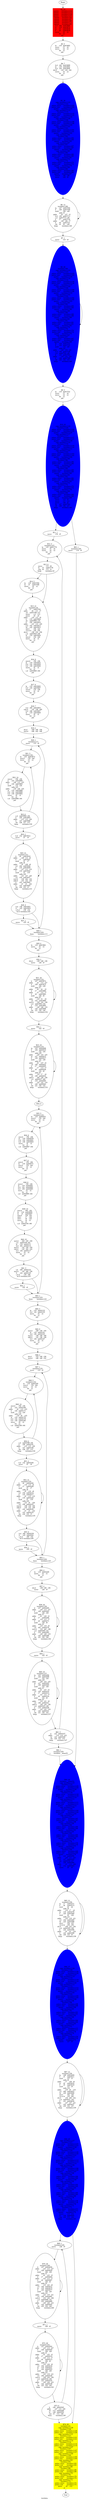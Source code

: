 digraph G{
	label = "testdata"	style = "dashed";
	color = purple;
	Node0 [label = "Begin"];
	Node0 -> {Node2 }
	Node1 [label = "End"];
	Node1 -> {}
	Node2 [label = "B2_16\nspawn	testdata.L122\nspawn	testdata.L115\nspawn	testdata.L108\nspawn	testdata.L101\nspawn	testdata.L94\nspawn	testdata.L87\nspawn	testdata.L80\nspawn	testdata.L73\nspawn	testdata.L66\nli.d	r44	nd#3669	\nla	r19	nd#3672	\nla	r5	nd#3674	\nli	r6	nd#3676	\nmove	r4	r2	\nfst	r2	\njalr	\n"];
	Node2 -> {Node3 }
	Node3 [label = "B3_5\nla	r19	nd#3682	\nmove	r5	r0	\nmove	r4	r2	\nfst	r2	\njalr	\n"];
	Node3 -> {Node4 }
	Node4 [label = "B4_7\nli.d	r42	nd#3689	\nla	r19	nd#3692	\nli.d	r34	nd#3694	\ndiv.d	r32	r34	r42	\nmove	r4	r2	\nfst	r2	\njalr	\n"];
	Node4 -> {Node5 }
	Node5 [label = "B5_38\ncqip	testdata.L122\ntestdata.L122:\npslice_entry	testdata.L122\npslice_exit	testdata.L122\nspawn	testdata.L123\ncqip	testdata.L115\ntestdata.L115:\npslice_entry	testdata.L115\npslice_exit	testdata.L115\nspawn	testdata.L116\ncqip	testdata.L108\ntestdata.L108:\npslice_entry	testdata.L108\npslice_exit	testdata.L108\nspawn	testdata.L109\ncqip	testdata.L101\ntestdata.L101:\npslice_entry	testdata.L101\npslice_exit	testdata.L101\nspawn	testdata.L102\ncqip	testdata.L94\ntestdata.L94:\npslice_entry	testdata.L94\npslice_exit	testdata.L94\nspawn	testdata.L95\ncqip	testdata.L87\ntestdata.L87:\npslice_entry	testdata.L87\npslice_exit	testdata.L87\nspawn	testdata.L88\ncqip	testdata.L80\ntestdata.L80:\npslice_entry	testdata.L80\npslice_exit	testdata.L80\nspawn	testdata.L81\ncqip	testdata.L73\ntestdata.L73:\npslice_entry	testdata.L73\npslice_exit	testdata.L73\nspawn	testdata.L74\ncqip	testdata.L66\ntestdata.L66:\npslice_entry	testdata.L66\npslice_exit	testdata.L66\nspawn	testdata.L67\nmov.d	r40	r36	\nmove	r26	r0	\n"];
	Node5 -> {Node6 }
	Node6 [label = "B6_12\ntestdata.L48:\nla	r27	nd#3706	\nli	r28	nd#3708	\nmult	r26	r28	\nmflo	r5	\naddu	r6	r27	r5	\nli.d	r36	nd#3713	\ns.d	nd#3715	r36	\nli	r7	nd#3718	\naddu	r26	r26	r7	\nli	r8	nd#3721	\nsle	r9	r8	r26	\nbeqz	testdata.L48\n"];
	Node6 -> {Node7 Node6 }
	Node7 [label = "B7_1\nmove	r10	r0	\n"];
	Node7 -> {Node8 }
	Node8 [label = "B8_48\ntestdata.L49:\ncqip	testdata.L123\ntestdata.L123:\npslice_entry	testdata.L123\npslice_exit	testdata.L123\nspawn	testdata.L124\ncqip	testdata.L116\ntestdata.L116:\npslice_entry	testdata.L116\npslice_exit	testdata.L116\nspawn	testdata.L117\ncqip	testdata.L109\ntestdata.L109:\npslice_entry	testdata.L109\npslice_exit	testdata.L109\nspawn	testdata.L110\ncqip	testdata.L102\ntestdata.L102:\npslice_entry	testdata.L102\npslice_exit	testdata.L102\nspawn	testdata.L103\ncqip	testdata.L95\ntestdata.L95:\npslice_entry	testdata.L95\npslice_exit	testdata.L95\nspawn	testdata.L96\ncqip	testdata.L88\ntestdata.L88:\npslice_entry	testdata.L88\npslice_exit	testdata.L88\nspawn	testdata.L89\ncqip	testdata.L81\ntestdata.L81:\npslice_entry	testdata.L81\npslice_exit	testdata.L81\nspawn	testdata.L82\ncqip	testdata.L74\ntestdata.L74:\npslice_entry	testdata.L74\npslice_exit	testdata.L74\nspawn	testdata.L75\ncqip	testdata.L67\ntestdata.L67:\npslice_entry	testdata.L67\npslice_exit	testdata.L67\nspawn	testdata.L68\nla	r19	nd#3731	\nli	r20	nd#3733	\nmult	r10	r20	\nmflo	r21	\naddu	r22	r19	r21	\nli.d	r38	nd#3738	\ns.d	nd#3740	r38	\nli	r23	nd#3743	\naddu	r10	r10	r23	\nli	r24	nd#3746	\nsle	r25	r24	r10	\nbeqz	testdata.L49\n"];
	Node8 -> {Node9 Node8 }
	Node9 [label = "B9_5\nla	r19	nd#3752	\nmove	r5	r0	\nmove	r4	r2	\nfst	r2	\njalr	\n"];
	Node9 -> {Node10 }
	Node10 [label = "B10_42\ncqip	testdata.L124\ntestdata.L124:\npslice_entry	testdata.L124\npslice_exit	testdata.L124\nspawn	testdata.L125\ncqip	testdata.L117\ntestdata.L117:\npslice_entry	testdata.L117\npslice_exit	testdata.L117\nspawn	testdata.L118\ncqip	testdata.L110\ntestdata.L110:\npslice_entry	testdata.L110\npslice_exit	testdata.L110\nspawn	testdata.L111\ncqip	testdata.L103\ntestdata.L103:\npslice_entry	testdata.L103\npslice_exit	testdata.L103\nspawn	testdata.L104\ncqip	testdata.L96\ntestdata.L96:\npslice_entry	testdata.L96\npslice_exit	testdata.L96\nspawn	testdata.L97\ncqip	testdata.L89\ntestdata.L89:\npslice_entry	testdata.L89\npslice_exit	testdata.L89\nspawn	testdata.L90\ncqip	testdata.L82\ntestdata.L82:\npslice_entry	testdata.L82\npslice_exit	testdata.L82\nspawn	testdata.L83\ncqip	testdata.L75\ntestdata.L75:\npslice_entry	testdata.L75\npslice_exit	testdata.L75\nspawn	testdata.L76\ncqip	testdata.L68\ntestdata.L68:\npslice_entry	testdata.L68\npslice_exit	testdata.L68\nspawn	testdata.L69\nmove	r12	r9	\nmove	r11	r12	\nmove	r26	r0	\nlw	r27	nd#3763	\nslt	r28	r26	r27	\nbeqz	testdata.L46\n"];
	Node10 -> {Node11 Node63 }
	Node11 [label = "B11_1\nmove	r14	r0	\n"];
	Node11 -> {Node12 }
	Node12 [label = "B12_5\ntestdata.L47:\nla	r19	nd#3770	\nmove	r5	r0	\nmove	r4	r2	\nfst	r2	\njalr	\n"];
	Node12 -> {Node13 }
	Node13 [label = "B13_4\nmove	r13	r9	\nla	r5	nd#3778	\nseq	r6	r13	r5	\nbeqz	testdata.L8\n"];
	Node13 -> {Node14 Node15 }
	Node14 [label = "B14_5\nla	r19	nd#3784	\nla	r5	nd#3786	\nmove	r4	r2	\nfst	r2	\njalr	\n"];
	Node14 -> {Node15 }
	Node15 [label = "B15_21\ntestdata.L8:\nli	r7	nd#3793	\naddu	r8	r11	r7	\nsw	nd#3796	r13	\nmove	r11	r13	\nmove	r9	r0	\naddu	r10	r13	r9	\nli	r19	nd#3804	\nsh	nd#3806	r19	\nli	r20	nd#3810	\naddu	r21	r13	r20	\nli.d	r52	nd#3813	\nlw	r22	nd#3815	\nmtc1	r54	r22	\ncvt.d.w	r56	r54	\ndiv.d	r58	r52	r56	\ns.d	nd#3820	r58	\nla	r19	nd#3824	\nmov.d	r32	r44	\nmove	r4	r2	\nfst	r2	\njalr	\n"];
	Node15 -> {Node16 }
	Node16 [label = "B16_8\nmov.d	r44	r36	\nla	r19	nd#3832	\nli.d	r32	nd#3834	\nli.d	r34	nd#3836	\nmove	r4	r2	\nfst	r2	\ns.d	nd#3840	r44	\njalr	\n"];
	Node16 -> {Node17 }
	Node17 [label = "B17_6\nla	r19	nd#3845	\nli.d	r34	nd#3847	\nmov.d	r32	r36	\nmove	r4	r2	\nfst	r2	\njalr	\n"];
	Node17 -> {Node18 }
	Node18 [label = "B18_7\nli.d	r60	nd#3853	\nsub.d	r32	r36	r60	\nli.d	r46	nd#3857	\nla	r19	nd#3859	\nmove	r4	r2	\nfst	r2	\njalr	\n"];
	Node18 -> {Node19 }
	Node19 [label = "B19_2\ndiv.d	r48	r46	r36	\nmul.d	r46	r42	r48	\n"];
	Node19 -> {Node20 }
	Node20 [label = "B20_1\ntestdata.L11:\nmove	r15	r0	\n"];
	Node20 -> {Node21 }
	Node21 [label = "B21_5\ntestdata.L50:\nla	r19	nd#3872	\nmov.d	r32	r44	\nmove	r4	r2	\nfst	r2	\njalr	\n"];
	Node21 -> {Node22 }
	Node22 [label = "B22_14\nmov.d	r44	r36	\nli	r23	nd#3880	\naddu	r26	r13	r23	\nli	r24	nd#3883	\nmult	r15	r24	\nmflo	r25	\naddu	r16	r26	r25	\nla	r19	nd#3888	\nli.d	r32	nd#3890	\nli.d	r34	nd#3892	\nmove	r4	r2	\nfst	r2	\ns.d	nd#3896	r44	\njalr	\n"];
	Node22 -> {Node23 }
	Node23 [label = "B23_6\ns.d	nd#3900	r36	\nli	r26	nd#3903	\naddu	r15	r15	r26	\nli	r27	nd#3906	\nsle	r28	r27	r15	\nbeqz	testdata.L50\n"];
	Node23 -> {Node24 Node21 }
	Node24 [label = "B24_2\nli.d	r32	nd#3912	\nmove	r5	r0	\n"];
	Node24 -> {Node25 }
	Node25 [label = "B25_21\ntestdata.L51:\nli	r6	nd#3918	\naddu	r28	r13	r6	\nli	r7	nd#3921	\nmult	r5	r7	\nmflo	r8	\naddu	r9	r28	r8	\nl.d	r62	nd#3926	\nli	r10	nd#3929	\naddu	r27	r13	r10	\nli	r19	nd#3932	\nmult	r5	r19	\nmflo	r20	\naddu	r21	r27	r20	\nl.d	r34	nd#3937	\nmul.d	r34	r62	r34	\nadd.d	r32	r32	r34	\nli	r22	nd#3942	\naddu	r5	r5	r22	\nli	r23	nd#3945	\nsle	r24	r23	r5	\nbeqz	testdata.L51\n"];
	Node25 -> {Node26 Node25 }
	Node26 [label = "B26_4\nli.d	r36	nd#3951	\nli	r25	nd#3953	\nc.lt.d	r36	r32	\nbc1t	testdata.L62\n"];
	Node26 -> {Node27 Node28 }
	Node27 [label = "B27_1\nmove	r25	r0	\n"];
	Node27 -> {Node28 }
	Node28 [label = "B28_1\ntestdata.L62:\nbnez	testdata.L11\n"];
	Node28 -> {Node29 Node20 }
	Node29 [label = "B29_4\nla	r19	nd#3961	\nmove	r4	r2	\nfst	r2	\njalr	\n"];
	Node29 -> {Node30 }
	Node30 [label = "B30_2\ndiv.d	r38	r46	r36	\nmove	r26	r0	\n"];
	Node30 -> {Node31 }
	Node31 [label = "B31_20\ntestdata.L52:\nli	r27	nd#3972	\naddu	r6	r13	r27	\nli	r28	nd#3975	\nmult	r26	r28	\nmflo	r5	\naddu	r6	r6	r5	\nli	r7	nd#3980	\naddu	r5	r13	r7	\nli	r8	nd#3983	\nmult	r26	r8	\nmflo	r9	\naddu	r10	r5	r9	\nl.d	r52	nd#3988	\nmul.d	r54	r52	r38	\ns.d	nd#3992	r54	\nli	r19	nd#3995	\naddu	r26	r26	r19	\nli	r20	nd#3998	\nsle	r21	r20	r26	\nbeqz	testdata.L52\n"];
	Node31 -> {Node32 Node31 }
	Node32 [label = "B32_1\nmove	r22	r0	\n"];
	Node32 -> {Node33 }
	Node33 [label = "B33_25\ntestdata.L53:\nla	r23	nd#4008	\nli	r24	nd#4010	\nmult	r22	r24	\nmflo	r25	\naddu	r26	r23	r25	\nla	r27	nd#4015	\nli	r28	nd#4017	\nmult	r22	r28	\nmflo	r5	\naddu	r6	r27	r5	\nl.d	r56	nd#4022	\nli	r7	nd#4025	\naddu	r7	r13	r7	\nli	r8	nd#4028	\nmult	r22	r8	\nmflo	r9	\naddu	r10	r7	r9	\nl.d	r58	nd#4033	\nadd.d	r60	r56	r58	\ns.d	nd#4037	r60	\nli	r19	nd#4040	\naddu	r22	r22	r19	\nli	r20	nd#4043	\nsle	r21	r20	r22	\nbeqz	testdata.L53\n"];
	Node33 -> {Node34 Node33 }
	Node34 [label = "B34_0\n"];
	Node34 -> {Node35 }
	Node35 [label = "B35_5\ntestdata.L22:\nla	r19	nd#4051	\nmov.d	r32	r44	\nmove	r4	r2	\nfst	r2	\njalr	\n"];
	Node35 -> {Node36 }
	Node36 [label = "B36_8\nmov.d	r44	r36	\nla	r19	nd#4059	\nli.d	r32	nd#4061	\nli.d	r34	nd#4063	\nmove	r4	r2	\nfst	r2	\ns.d	nd#4067	r44	\njalr	\n"];
	Node36 -> {Node37 }
	Node37 [label = "B37_6\nmov.d	r50	r36	\nla	r19	nd#4073	\nmov.d	r32	r44	\nmove	r4	r2	\nfst	r2	\njalr	\n"];
	Node37 -> {Node38 }
	Node38 [label = "B38_8\nmov.d	r44	r36	\nla	r19	nd#4081	\nli.d	r32	nd#4083	\nli.d	r34	nd#4085	\nmove	r4	r2	\nfst	r2	\ns.d	nd#4089	r44	\njalr	\n"];
	Node38 -> {Node39 }
	Node39 [label = "B39_10\nmov.d	r46	r36	\nla	r19	nd#4095	\nla	r5	nd#4097	\nmov.d	r34	r50	\nmfc1	r7	r34	\nmfc1	r8	r35	\nmove	r4	r2	\nfst	r2	\ns.d	nd#4104	r46	\njalr	\n"];
	Node39 -> {Node40 }
	Node40 [label = "B40_10\nmul.d	r62	r50	r50	\ns.d	nd#4109	r62	\nla	r19	nd#4111	\nli.d	r62	nd#4113	\nmul.d	r32	r50	r50	\nsub.d	r32	r62	r32	\nli.d	r34	nd#4117	\nmove	r4	r2	\nfst	r2	\njalr	\n"];
	Node40 -> {Node41 }
	Node41 [label = "B41_5\nl.d	r60	nd#4122	\nmul.d	r34	r60	r36	\nli	r22	nd#4125	\nc.lt.d	r34	r46	\nbc1t	testdata.L63\n"];
	Node41 -> {Node42 Node43 }
	Node42 [label = "B42_1\nmove	r22	r0	\n"];
	Node42 -> {Node43 }
	Node43 [label = "B43_1\ntestdata.L63:\nbnez	testdata.L22\n"];
	Node43 -> {Node44 Node35 }
	Node44 [label = "B44_5\nla	r19	nd#4133	\nli.d	r32	nd#4135	\nmove	r4	r2	\nfst	r2	\njalr	\n"];
	Node44 -> {Node45 }
	Node45 [label = "B45_9\nmul.d	r46	r36	r50	\nla	r19	nd#4141	\nli.d	r36	nd#4143	\nmul.d	r38	r48	r48	\nadd.d	r32	r36	r38	\nli.d	r34	nd#4147	\nmove	r4	r2	\nfst	r2	\njalr	\n"];
	Node45 -> {Node46 }
	Node46 [label = "B46_2\ndiv.d	r52	r46	r36	\nmul.d	r46	r40	r52	\n"];
	Node46 -> {Node47 }
	Node47 [label = "B47_1\ntestdata.L25:\nmove	r15	r0	\n"];
	Node47 -> {Node48 }
	Node48 [label = "B48_5\ntestdata.L54:\nla	r19	nd#4160	\nmov.d	r32	r44	\nmove	r4	r2	\nfst	r2	\njalr	\n"];
	Node48 -> {Node49 }
	Node49 [label = "B49_14\nmov.d	r44	r36	\nli	r23	nd#4168	\naddu	r8	r13	r23	\nli	r24	nd#4171	\nmult	r15	r24	\nmflo	r25	\naddu	r16	r8	r25	\nla	r19	nd#4176	\nli.d	r32	nd#4178	\nli.d	r34	nd#4180	\nmove	r4	r2	\nfst	r2	\ns.d	nd#4184	r44	\njalr	\n"];
	Node49 -> {Node50 }
	Node50 [label = "B50_6\ns.d	nd#4188	r36	\nli	r26	nd#4191	\naddu	r15	r15	r26	\nli	r27	nd#4194	\nsle	r28	r27	r15	\nbeqz	testdata.L54\n"];
	Node50 -> {Node51 Node48 }
	Node51 [label = "B51_2\nli.d	r32	nd#4200	\nmove	r5	r0	\n"];
	Node51 -> {Node52 }
	Node52 [label = "B52_21\ntestdata.L55:\nli	r6	nd#4206	\naddu	r10	r13	r6	\nli	r7	nd#4209	\nmult	r5	r7	\nmflo	r8	\naddu	r9	r10	r8	\nl.d	r54	nd#4214	\nli	r10	nd#4217	\naddu	r9	r13	r10	\nli	r19	nd#4220	\nmult	r5	r19	\nmflo	r20	\naddu	r21	r9	r20	\nl.d	r56	nd#4225	\nmul.d	r58	r54	r56	\nadd.d	r32	r32	r58	\nli	r22	nd#4230	\naddu	r5	r5	r22	\nli	r23	nd#4233	\nsle	r24	r23	r5	\nbeqz	testdata.L55\n"];
	Node52 -> {Node53 Node52 }
	Node53 [label = "B53_4\nli.d	r60	nd#4239	\nli	r25	nd#4241	\nc.lt.d	r60	r32	\nbc1t	testdata.L64\n"];
	Node53 -> {Node54 Node55 }
	Node54 [label = "B54_1\nmove	r25	r0	\n"];
	Node54 -> {Node55 }
	Node55 [label = "B55_1\ntestdata.L64:\nbnez	testdata.L25\n"];
	Node55 -> {Node56 Node47 }
	Node56 [label = "B56_4\nla	r19	nd#4249	\nmove	r4	r2	\nfst	r2	\njalr	\n"];
	Node56 -> {Node57 }
	Node57 [label = "B57_2\ndiv.d	r38	r46	r36	\nmove	r26	r0	\n"];
	Node57 -> {Node58 }
	Node58 [label = "B58_20\ntestdata.L56:\nli	r27	nd#4260	\naddu	r20	r13	r27	\nli	r28	nd#4263	\nmult	r26	r28	\nmflo	r5	\naddu	r6	r20	r5	\nli	r7	nd#4268	\naddu	r19	r13	r7	\nli	r8	nd#4271	\nmult	r26	r8	\nmflo	r9	\naddu	r10	r19	r9	\nl.d	r62	nd#4276	\nmul.d	r32	r62	r38	\ns.d	nd#4280	r32	\nli	r19	nd#4283	\naddu	r26	r26	r19	\nli	r20	nd#4286	\nsle	r21	r20	r26	\nbeqz	testdata.L56\n"];
	Node58 -> {Node59 Node58 }
	Node59 [label = "B59_1\nmove	r22	r0	\n"];
	Node59 -> {Node60 }
	Node60 [label = "B60_25\ntestdata.L57:\nla	r23	nd#4296	\nli	r24	nd#4298	\nmult	r22	r24	\nmflo	r25	\naddu	r26	r23	r25	\nla	r27	nd#4303	\nli	r28	nd#4305	\nmult	r22	r28	\nmflo	r5	\naddu	r6	r27	r5	\nl.d	r34	nd#4310	\nli	r7	nd#4313	\naddu	r21	r13	r7	\nli	r8	nd#4316	\nmult	r22	r8	\nmflo	r9	\naddu	r10	r21	r9	\nl.d	r36	nd#4321	\nadd.d	r38	r34	r36	\ns.d	nd#4325	r38	\nli	r19	nd#4328	\naddu	r22	r22	r19	\nli	r20	nd#4331	\nsle	r21	r20	r22	\nbeqz	testdata.L57\n"];
	Node60 -> {Node61 Node60 }
	Node61 [label = "B61_5\nli	r22	nd#4337	\naddu	r14	r14	r22	\nlw	r23	nd#4340	\nsle	r24	r23	r14	\nbeqz	testdata.L47\n"];
	Node61 -> {Node62 Node12 }
	Node62 [label = "B62_1\ntestdata.L65:\nj	testdata.__done55\n"];
	Node62 -> {Node64 }
	Node63 [label = "B63_1\ntestdata.L46:\nmove	r14	r0	\n"];
	Node63 -> {Node64 }
	Node64 [label = "B64_44\ntestdata.__done55:\ncqip	testdata.L125\ntestdata.L125:\npslice_entry	testdata.L125\npslice_exit	testdata.L125\nspawn	testdata.L126\ncqip	testdata.L118\ntestdata.L118:\npslice_entry	testdata.L118\npslice_exit	testdata.L118\nspawn	testdata.L119\ncqip	testdata.L111\ntestdata.L111:\npslice_entry	testdata.L111\npslice_exit	testdata.L111\nspawn	testdata.L112\ncqip	testdata.L104\ntestdata.L104:\npslice_entry	testdata.L104\npslice_exit	testdata.L104\nspawn	testdata.L105\ncqip	testdata.L97\ntestdata.L97:\npslice_entry	testdata.L97\npslice_exit	testdata.L97\nspawn	testdata.L98\ncqip	testdata.L90\ntestdata.L90:\npslice_entry	testdata.L90\npslice_exit	testdata.L90\nspawn	testdata.L91\ncqip	testdata.L83\ntestdata.L83:\npslice_entry	testdata.L83\npslice_exit	testdata.L83\nspawn	testdata.L84\ncqip	testdata.L76\ntestdata.L76:\npslice_entry	testdata.L76\npslice_exit	testdata.L76\nspawn	testdata.L77\ncqip	testdata.L69\ntestdata.L69:\npslice_entry	testdata.L69\npslice_exit	testdata.L69\nspawn	testdata.L70\nli	r25	nd#4350	\naddu	r26	r11	r25	\nla	r27	nd#4353	\nsw	nd#4356	r27	\nli	r28	nd#4360	\naddu	r5	r12	r28	\nlw	r12	nd#4363	\nmove	r6	r0	\n"];
	Node64 -> {Node65 }
	Node65 [label = "B65_21\ntestdata.L58:\nla	r7	nd#4371	\nli	r8	nd#4373	\nmult	r6	r8	\nmflo	r9	\naddu	r10	r7	r9	\nla	r19	nd#4378	\nli	r20	nd#4380	\nmult	r6	r20	\nmflo	r21	\naddu	r22	r19	r21	\nl.d	r52	nd#4385	\nlw	r23	nd#4388	\nmtc1	r54	r23	\ncvt.d.w	r56	r54	\ndiv.d	r58	r52	r56	\ns.d	nd#4393	r58	\nli	r24	nd#4396	\naddu	r6	r6	r24	\nli	r25	nd#4399	\nsle	r26	r25	r6	\nbeqz	testdata.L58\n"];
	Node65 -> {Node66 Node65 }
	Node66 [label = "B66_37\ncqip	testdata.L126\ntestdata.L126:\npslice_entry	testdata.L126\npslice_exit	testdata.L126\nspawn	testdata.L127\ncqip	testdata.L119\ntestdata.L119:\npslice_entry	testdata.L119\npslice_exit	testdata.L119\nspawn	testdata.L120\ncqip	testdata.L112\ntestdata.L112:\npslice_entry	testdata.L112\npslice_exit	testdata.L112\nspawn	testdata.L113\ncqip	testdata.L105\ntestdata.L105:\npslice_entry	testdata.L105\npslice_exit	testdata.L105\nspawn	testdata.L106\ncqip	testdata.L98\ntestdata.L98:\npslice_entry	testdata.L98\npslice_exit	testdata.L98\nspawn	testdata.L99\ncqip	testdata.L91\ntestdata.L91:\npslice_entry	testdata.L91\npslice_exit	testdata.L91\nspawn	testdata.L92\ncqip	testdata.L84\ntestdata.L84:\npslice_entry	testdata.L84\npslice_exit	testdata.L84\nspawn	testdata.L85\ncqip	testdata.L77\ntestdata.L77:\npslice_entry	testdata.L77\npslice_exit	testdata.L77\nspawn	testdata.L78\ncqip	testdata.L70\ntestdata.L70:\npslice_entry	testdata.L70\npslice_exit	testdata.L70\nspawn	testdata.L71\nmove	r27	r0	\n"];
	Node66 -> {Node67 }
	Node67 [label = "B67_21\ntestdata.L59:\nla	r28	nd#4409	\nli	r5	nd#4411	\nmult	r27	r5	\nmflo	r6	\naddu	r7	r28	r6	\nla	r8	nd#4416	\nli	r9	nd#4418	\nmult	r27	r9	\nmflo	r10	\naddu	r19	r8	r10	\nl.d	r60	nd#4423	\nlw	r20	nd#4426	\nmtc1	r62	r20	\ncvt.d.w	r32	r62	\ndiv.d	r34	r60	r32	\ns.d	nd#4431	r34	\nli	r21	nd#4434	\naddu	r27	r27	r21	\nli	r22	nd#4437	\nsle	r23	r22	r27	\nbeqz	testdata.L59\n"];
	Node67 -> {Node68 Node67 }
	Node68 [label = "B68_40\ncqip	testdata.L127\ntestdata.L127:\npslice_entry	testdata.L127\npslice_exit	testdata.L127\nspawn	testdata.L128\ncqip	testdata.L120\ntestdata.L120:\npslice_entry	testdata.L120\npslice_exit	testdata.L120\nspawn	testdata.L121\ncqip	testdata.L113\ntestdata.L113:\npslice_entry	testdata.L113\npslice_exit	testdata.L113\nspawn	testdata.L114\ncqip	testdata.L106\ntestdata.L106:\npslice_entry	testdata.L106\npslice_exit	testdata.L106\nspawn	testdata.L107\ncqip	testdata.L99\ntestdata.L99:\npslice_entry	testdata.L99\npslice_exit	testdata.L99\nspawn	testdata.L100\ncqip	testdata.L92\ntestdata.L92:\npslice_entry	testdata.L92\npslice_exit	testdata.L92\nspawn	testdata.L93\ncqip	testdata.L85\ntestdata.L85:\npslice_entry	testdata.L85\npslice_exit	testdata.L85\nspawn	testdata.L86\ncqip	testdata.L78\ntestdata.L78:\npslice_entry	testdata.L78\npslice_exit	testdata.L78\nspawn	testdata.L79\ncqip	testdata.L71\ntestdata.L71:\npslice_entry	testdata.L71\npslice_exit	testdata.L71\nspawn	testdata.L72\nmove	r13	r12	\nla	r24	nd#4445	\nsne	r25	r13	r24	\nbeqz	testdata.L41\n"];
	Node68 -> {Node69 Node74 }
	Node69 [label = "B69_1\ntestdata.L40:\nmove	r26	r0	\n"];
	Node69 -> {Node70 }
	Node70 [label = "B70_26\ntestdata.L60:\nli	r27	nd#4456	\naddu	r23	r13	r27	\nli	r28	nd#4459	\nmult	r26	r28	\nmflo	r5	\naddu	r6	r23	r5	\nli	r7	nd#4464	\naddu	r22	r13	r7	\nli	r8	nd#4467	\nmult	r26	r8	\nmflo	r9	\naddu	r10	r22	r9	\nl.d	r36	nd#4472	\nla	r19	nd#4475	\nli	r20	nd#4477	\nmult	r26	r20	\nmflo	r21	\naddu	r22	r19	r21	\nl.d	r38	nd#4482	\nsub.d	r52	r36	r38	\ns.d	nd#4486	r52	\nli	r23	nd#4489	\naddu	r26	r26	r23	\nli	r24	nd#4492	\nsle	r25	r24	r26	\nbeqz	testdata.L60\n"];
	Node70 -> {Node71 Node70 }
	Node71 [label = "B71_1\nmove	r26	r0	\n"];
	Node71 -> {Node72 }
	Node72 [label = "B72_26\ntestdata.L61:\nli	r27	nd#4502	\naddu	r25	r13	r27	\nli	r28	nd#4505	\nmult	r26	r28	\nmflo	r5	\naddu	r6	r25	r5	\nli	r7	nd#4510	\naddu	r24	r13	r7	\nli	r8	nd#4513	\nmult	r26	r8	\nmflo	r9	\naddu	r10	r24	r9	\nl.d	r54	nd#4518	\nla	r19	nd#4521	\nli	r20	nd#4523	\nmult	r26	r20	\nmflo	r21	\naddu	r22	r19	r21	\nl.d	r56	nd#4528	\nsub.d	r58	r54	r56	\ns.d	nd#4532	r58	\nli	r23	nd#4535	\naddu	r26	r26	r23	\nli	r24	nd#4538	\nsle	r25	r24	r26	\nbeqz	testdata.L61\n"];
	Node72 -> {Node73 Node72 }
	Node73 [label = "B73_6\nli	r26	nd#4545	\naddu	r27	r13	r26	\nlw	r13	nd#4548	\nla	r28	nd#4552	\nsne	r5	r13	r28	\nbnez	testdata.L40\n"];
	Node73 -> {Node74 Node69 }
	Node74 [label = "B74_29\ntestdata.L41:\ncqip	testdata.L128\ntestdata.L128:\npslice_entry	testdata.L128\npslice_exit	testdata.L128\ncqip	testdata.L121\ntestdata.L121:\npslice_entry	testdata.L121\npslice_exit	testdata.L121\ncqip	testdata.L114\ntestdata.L114:\npslice_entry	testdata.L114\npslice_exit	testdata.L114\ncqip	testdata.L107\ntestdata.L107:\npslice_entry	testdata.L107\npslice_exit	testdata.L107\ncqip	testdata.L100\ntestdata.L100:\npslice_entry	testdata.L100\npslice_exit	testdata.L100\ncqip	testdata.L93\ntestdata.L93:\npslice_entry	testdata.L93\npslice_exit	testdata.L93\ncqip	testdata.L86\ntestdata.L86:\npslice_entry	testdata.L86\npslice_exit	testdata.L86\ncqip	testdata.L79\ntestdata.L79:\npslice_entry	testdata.L79\npslice_exit	testdata.L79\ncqip	testdata.L72\ntestdata.L72:\npslice_entry	testdata.L72\npslice_exit	testdata.L72\nmove	r9	r12	\njr	\n"];
	Node74 -> {Node1 }
	Node2 [shape = box ,style=filled ,color=red];
	Node2 [shape = box ,style=filled ,color=red];
	Node2 [shape = box ,style=filled ,color=red];
	Node2 [shape = box ,style=filled ,color=red];
	Node2 [shape = box ,style=filled ,color=red];
	Node2 [shape = box ,style=filled ,color=red];
	Node2 [shape = box ,style=filled ,color=red];
	Node2 [shape = box ,style=filled ,color=red];
	Node2 [shape = box ,style=filled ,color=red];
	Node5 [shape = ellipse ,style=filled ,color=blue];
	Node5 [shape = ellipse ,style=filled ,color=blue];
	Node5 [shape = ellipse ,style=filled ,color=blue];
	Node5 [shape = ellipse ,style=filled ,color=blue];
	Node5 [shape = ellipse ,style=filled ,color=blue];
	Node5 [shape = ellipse ,style=filled ,color=blue];
	Node5 [shape = ellipse ,style=filled ,color=blue];
	Node5 [shape = ellipse ,style=filled ,color=blue];
	Node5 [shape = ellipse ,style=filled ,color=blue];
	Node8 [shape = ellipse ,style=filled ,color=blue];
	Node8 [shape = ellipse ,style=filled ,color=blue];
	Node8 [shape = ellipse ,style=filled ,color=blue];
	Node8 [shape = ellipse ,style=filled ,color=blue];
	Node8 [shape = ellipse ,style=filled ,color=blue];
	Node8 [shape = ellipse ,style=filled ,color=blue];
	Node8 [shape = ellipse ,style=filled ,color=blue];
	Node8 [shape = ellipse ,style=filled ,color=blue];
	Node8 [shape = ellipse ,style=filled ,color=blue];
	Node10 [shape = ellipse ,style=filled ,color=blue];
	Node10 [shape = ellipse ,style=filled ,color=blue];
	Node10 [shape = ellipse ,style=filled ,color=blue];
	Node10 [shape = ellipse ,style=filled ,color=blue];
	Node10 [shape = ellipse ,style=filled ,color=blue];
	Node10 [shape = ellipse ,style=filled ,color=blue];
	Node10 [shape = ellipse ,style=filled ,color=blue];
	Node10 [shape = ellipse ,style=filled ,color=blue];
	Node10 [shape = ellipse ,style=filled ,color=blue];
	Node64 [shape = ellipse ,style=filled ,color=blue];
	Node64 [shape = ellipse ,style=filled ,color=blue];
	Node64 [shape = ellipse ,style=filled ,color=blue];
	Node64 [shape = ellipse ,style=filled ,color=blue];
	Node64 [shape = ellipse ,style=filled ,color=blue];
	Node64 [shape = ellipse ,style=filled ,color=blue];
	Node64 [shape = ellipse ,style=filled ,color=blue];
	Node64 [shape = ellipse ,style=filled ,color=blue];
	Node64 [shape = ellipse ,style=filled ,color=blue];
	Node66 [shape = ellipse ,style=filled ,color=blue];
	Node66 [shape = ellipse ,style=filled ,color=blue];
	Node66 [shape = ellipse ,style=filled ,color=blue];
	Node66 [shape = ellipse ,style=filled ,color=blue];
	Node66 [shape = ellipse ,style=filled ,color=blue];
	Node66 [shape = ellipse ,style=filled ,color=blue];
	Node66 [shape = ellipse ,style=filled ,color=blue];
	Node66 [shape = ellipse ,style=filled ,color=blue];
	Node66 [shape = ellipse ,style=filled ,color=blue];
	Node68 [shape = ellipse ,style=filled ,color=blue];
	Node68 [shape = ellipse ,style=filled ,color=blue];
	Node68 [shape = ellipse ,style=filled ,color=blue];
	Node68 [shape = ellipse ,style=filled ,color=blue];
	Node68 [shape = ellipse ,style=filled ,color=blue];
	Node68 [shape = ellipse ,style=filled ,color=blue];
	Node68 [shape = ellipse ,style=filled ,color=blue];
	Node68 [shape = ellipse ,style=filled ,color=blue];
	Node68 [shape = ellipse ,style=filled ,color=blue];
	Node74 [shape = polygon ,style=filled ,color=yellow];
	Node74 [shape = polygon ,style=filled ,color=yellow];
	Node74 [shape = polygon ,style=filled ,color=yellow];
	Node74 [shape = polygon ,style=filled ,color=yellow];
	Node74 [shape = polygon ,style=filled ,color=yellow];
	Node74 [shape = polygon ,style=filled ,color=yellow];
	Node74 [shape = polygon ,style=filled ,color=yellow];
	Node74 [shape = polygon ,style=filled ,color=yellow];
	Node74 [shape = polygon ,style=filled ,color=yellow];
}
